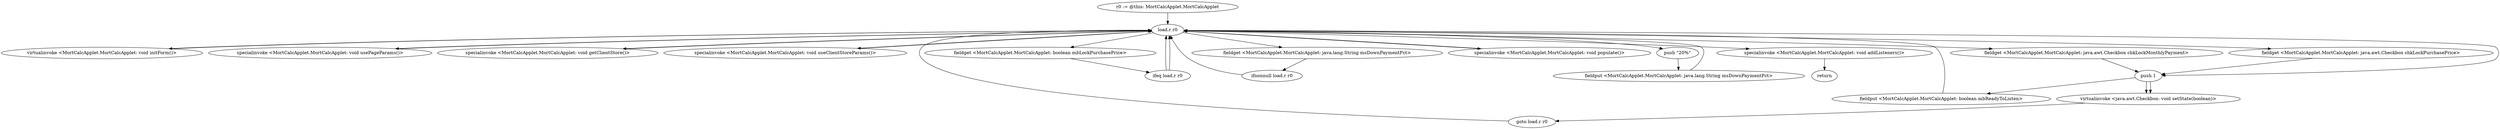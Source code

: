 digraph "" {
    "r0 := @this: MortCalcApplet.MortCalcApplet"
    "load.r r0"
    "r0 := @this: MortCalcApplet.MortCalcApplet"->"load.r r0";
    "virtualinvoke <MortCalcApplet.MortCalcApplet: void initForm()>"
    "load.r r0"->"virtualinvoke <MortCalcApplet.MortCalcApplet: void initForm()>";
    "virtualinvoke <MortCalcApplet.MortCalcApplet: void initForm()>"->"load.r r0";
    "specialinvoke <MortCalcApplet.MortCalcApplet: void usePageParams()>"
    "load.r r0"->"specialinvoke <MortCalcApplet.MortCalcApplet: void usePageParams()>";
    "specialinvoke <MortCalcApplet.MortCalcApplet: void usePageParams()>"->"load.r r0";
    "specialinvoke <MortCalcApplet.MortCalcApplet: void getClientStore()>"
    "load.r r0"->"specialinvoke <MortCalcApplet.MortCalcApplet: void getClientStore()>";
    "specialinvoke <MortCalcApplet.MortCalcApplet: void getClientStore()>"->"load.r r0";
    "specialinvoke <MortCalcApplet.MortCalcApplet: void useClientStoreParams()>"
    "load.r r0"->"specialinvoke <MortCalcApplet.MortCalcApplet: void useClientStoreParams()>";
    "specialinvoke <MortCalcApplet.MortCalcApplet: void useClientStoreParams()>"->"load.r r0";
    "fieldget <MortCalcApplet.MortCalcApplet: boolean mbLockPurchasePrice>"
    "load.r r0"->"fieldget <MortCalcApplet.MortCalcApplet: boolean mbLockPurchasePrice>";
    "ifeq load.r r0"
    "fieldget <MortCalcApplet.MortCalcApplet: boolean mbLockPurchasePrice>"->"ifeq load.r r0";
    "ifeq load.r r0"->"load.r r0";
    "fieldget <MortCalcApplet.MortCalcApplet: java.awt.Checkbox chkLockPurchasePrice>"
    "load.r r0"->"fieldget <MortCalcApplet.MortCalcApplet: java.awt.Checkbox chkLockPurchasePrice>";
    "push 1"
    "fieldget <MortCalcApplet.MortCalcApplet: java.awt.Checkbox chkLockPurchasePrice>"->"push 1";
    "virtualinvoke <java.awt.Checkbox: void setState(boolean)>"
    "push 1"->"virtualinvoke <java.awt.Checkbox: void setState(boolean)>";
    "goto load.r r0"
    "virtualinvoke <java.awt.Checkbox: void setState(boolean)>"->"goto load.r r0";
    "goto load.r r0"->"load.r r0";
    "fieldget <MortCalcApplet.MortCalcApplet: java.lang.String msDownPaymentPct>"
    "load.r r0"->"fieldget <MortCalcApplet.MortCalcApplet: java.lang.String msDownPaymentPct>";
    "ifnonnull load.r r0"
    "fieldget <MortCalcApplet.MortCalcApplet: java.lang.String msDownPaymentPct>"->"ifnonnull load.r r0";
    "ifnonnull load.r r0"->"load.r r0";
    "push \"20%\""
    "load.r r0"->"push \"20%\"";
    "fieldput <MortCalcApplet.MortCalcApplet: java.lang.String msDownPaymentPct>"
    "push \"20%\""->"fieldput <MortCalcApplet.MortCalcApplet: java.lang.String msDownPaymentPct>";
    "fieldput <MortCalcApplet.MortCalcApplet: java.lang.String msDownPaymentPct>"->"load.r r0";
    "specialinvoke <MortCalcApplet.MortCalcApplet: void populate()>"
    "load.r r0"->"specialinvoke <MortCalcApplet.MortCalcApplet: void populate()>";
    "specialinvoke <MortCalcApplet.MortCalcApplet: void populate()>"->"load.r r0";
    "load.r r0"->"push 1";
    "fieldput <MortCalcApplet.MortCalcApplet: boolean mbReadyToListen>"
    "push 1"->"fieldput <MortCalcApplet.MortCalcApplet: boolean mbReadyToListen>";
    "fieldput <MortCalcApplet.MortCalcApplet: boolean mbReadyToListen>"->"load.r r0";
    "specialinvoke <MortCalcApplet.MortCalcApplet: void addListeners()>"
    "load.r r0"->"specialinvoke <MortCalcApplet.MortCalcApplet: void addListeners()>";
    "return"
    "specialinvoke <MortCalcApplet.MortCalcApplet: void addListeners()>"->"return";
    "ifeq load.r r0"->"load.r r0";
    "fieldget <MortCalcApplet.MortCalcApplet: java.awt.Checkbox chkLockMonthlyPayment>"
    "load.r r0"->"fieldget <MortCalcApplet.MortCalcApplet: java.awt.Checkbox chkLockMonthlyPayment>";
    "fieldget <MortCalcApplet.MortCalcApplet: java.awt.Checkbox chkLockMonthlyPayment>"->"push 1";
    "push 1"->"virtualinvoke <java.awt.Checkbox: void setState(boolean)>";
}

